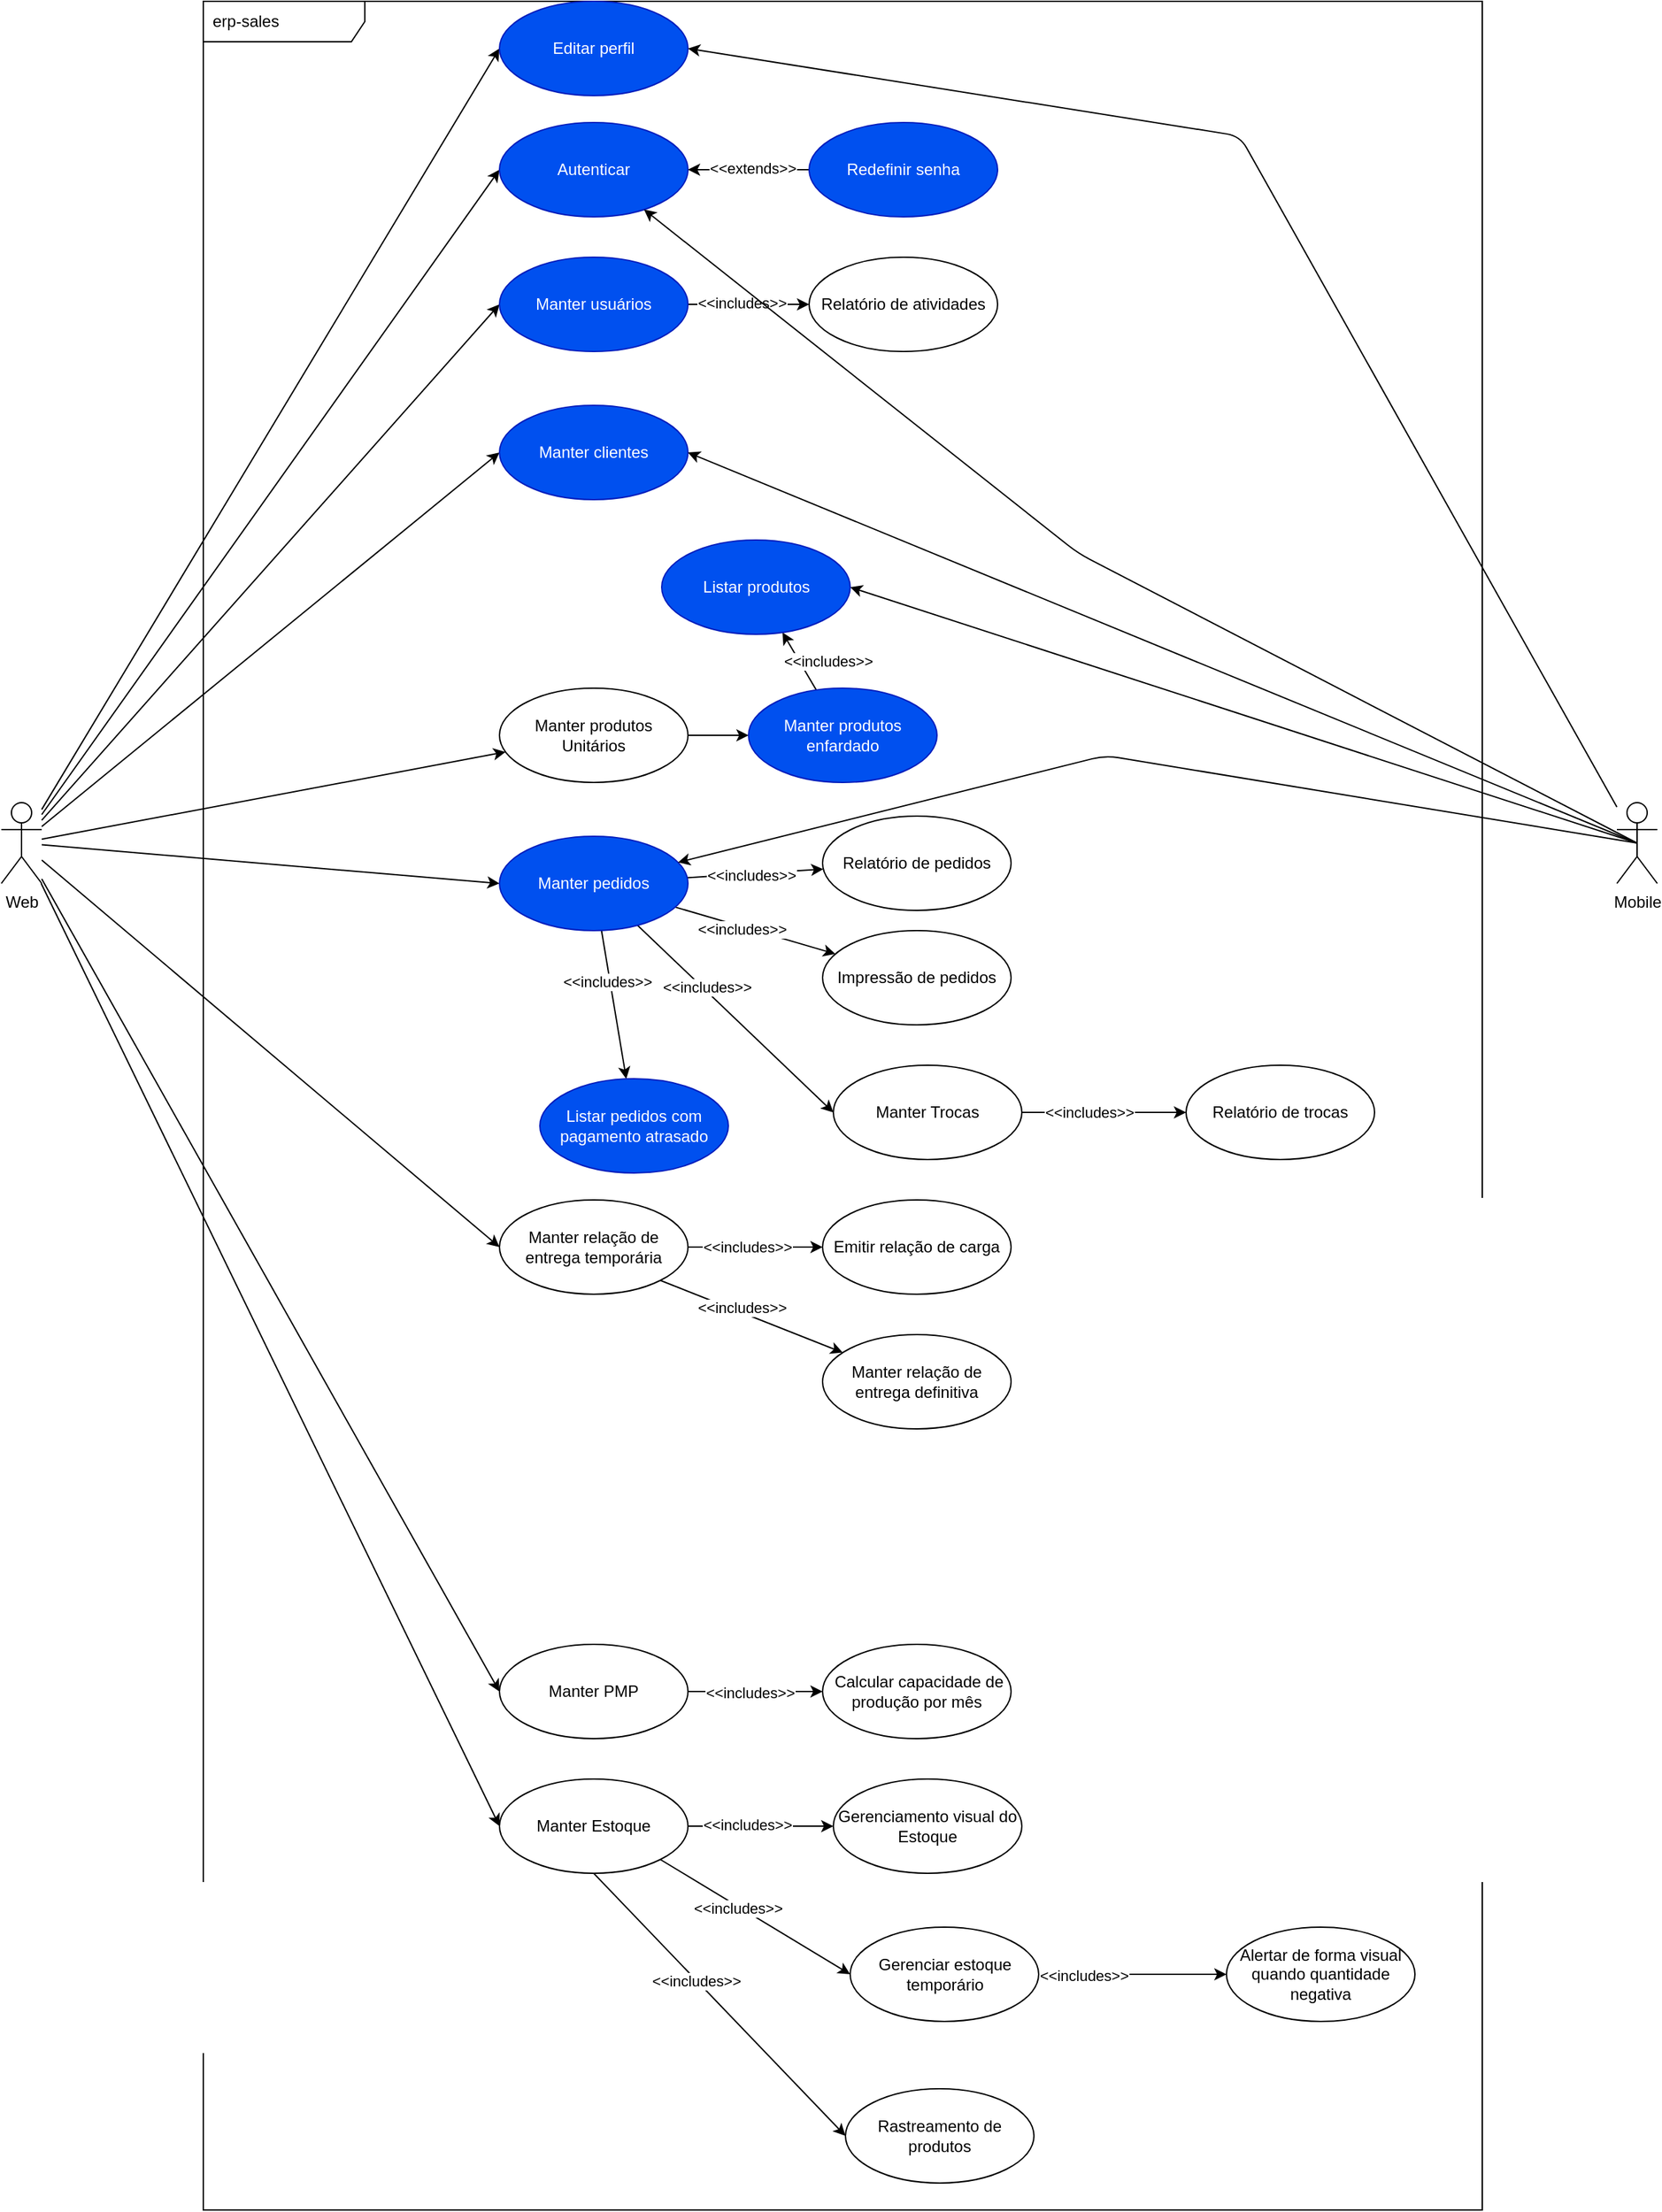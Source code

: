 <mxfile>
    <diagram id="Vpfu3FPoBB0EHiPbHwrK" name="Página-1">
        <mxGraphModel dx="832" dy="452" grid="1" gridSize="10" guides="1" tooltips="1" connect="1" arrows="1" fold="1" page="1" pageScale="1" pageWidth="827" pageHeight="1169" math="0" shadow="0">
            <root>
                <mxCell id="0"/>
                <mxCell id="1" parent="0"/>
                <mxCell id="2" value="erp-sales" style="shape=umlFrame;whiteSpace=wrap;html=1;width=120;height=30;boundedLbl=1;verticalAlign=middle;align=left;spacingLeft=5;" parent="1" vertex="1">
                    <mxGeometry x="210" y="10" width="950" height="1640" as="geometry"/>
                </mxCell>
                <mxCell id="42" style="edgeStyle=none;html=1;entryX=0;entryY=0.5;entryDx=0;entryDy=0;" parent="1" source="3" target="4" edge="1">
                    <mxGeometry relative="1" as="geometry"/>
                </mxCell>
                <mxCell id="43" style="edgeStyle=none;html=1;entryX=0;entryY=0.5;entryDx=0;entryDy=0;" parent="1" source="3" target="7" edge="1">
                    <mxGeometry relative="1" as="geometry"/>
                </mxCell>
                <mxCell id="44" style="edgeStyle=none;html=1;" parent="1" source="3" target="8" edge="1">
                    <mxGeometry relative="1" as="geometry"/>
                </mxCell>
                <mxCell id="45" style="edgeStyle=none;html=1;entryX=0;entryY=0.5;entryDx=0;entryDy=0;" parent="1" source="3" target="9" edge="1">
                    <mxGeometry relative="1" as="geometry"/>
                </mxCell>
                <mxCell id="59" style="edgeStyle=none;html=1;entryX=0;entryY=0.5;entryDx=0;entryDy=0;" parent="1" source="3" target="6" edge="1">
                    <mxGeometry relative="1" as="geometry"/>
                </mxCell>
                <mxCell id="60" style="edgeStyle=none;html=1;entryX=0;entryY=0.5;entryDx=0;entryDy=0;" parent="1" source="3" target="51" edge="1">
                    <mxGeometry relative="1" as="geometry"/>
                </mxCell>
                <mxCell id="64" style="edgeStyle=none;html=1;entryX=0;entryY=0.5;entryDx=0;entryDy=0;" parent="1" source="3" target="13" edge="1">
                    <mxGeometry relative="1" as="geometry"/>
                </mxCell>
                <mxCell id="66" style="edgeStyle=none;html=1;entryX=0;entryY=0.5;entryDx=0;entryDy=0;" parent="1" source="3" target="12" edge="1">
                    <mxGeometry relative="1" as="geometry"/>
                </mxCell>
                <mxCell id="71" style="edgeStyle=none;html=1;entryX=0;entryY=0.5;entryDx=0;entryDy=0;" parent="1" source="3" target="70" edge="1">
                    <mxGeometry relative="1" as="geometry"/>
                </mxCell>
                <mxCell id="3" value="Web" style="shape=umlActor;verticalLabelPosition=bottom;verticalAlign=top;html=1;" parent="1" vertex="1">
                    <mxGeometry x="60" y="605" width="30" height="60" as="geometry"/>
                </mxCell>
                <mxCell id="36" value="" style="edgeStyle=none;html=1;" parent="1" source="4" target="34" edge="1">
                    <mxGeometry relative="1" as="geometry"/>
                </mxCell>
                <mxCell id="37" value="&amp;lt;&amp;lt;includes&amp;gt;&amp;gt;" style="edgeLabel;html=1;align=center;verticalAlign=middle;resizable=0;points=[];" parent="36" vertex="1" connectable="0">
                    <mxGeometry x="-0.222" y="-1" relative="1" as="geometry">
                        <mxPoint x="5" y="-2" as="offset"/>
                    </mxGeometry>
                </mxCell>
                <mxCell id="4" value="Manter usuários" style="ellipse;whiteSpace=wrap;html=1;fillColor=#0050ef;fontColor=#ffffff;strokeColor=#001DBC;" parent="1" vertex="1">
                    <mxGeometry x="430" y="200" width="140" height="70" as="geometry"/>
                </mxCell>
                <mxCell id="6" value="Autenticar" style="ellipse;whiteSpace=wrap;html=1;fillColor=#0050ef;fontColor=#ffffff;strokeColor=#001DBC;" parent="1" vertex="1">
                    <mxGeometry x="430" y="100" width="140" height="70" as="geometry"/>
                </mxCell>
                <mxCell id="7" value="Manter clientes" style="ellipse;whiteSpace=wrap;html=1;fillColor=#0050ef;fontColor=#ffffff;strokeColor=#001DBC;" parent="1" vertex="1">
                    <mxGeometry x="430" y="310" width="140" height="70" as="geometry"/>
                </mxCell>
                <mxCell id="94" style="edgeStyle=none;html=1;fontFamily=Helvetica;fontSize=12;fontColor=rgb(240, 240, 240);" parent="1" source="105" target="93" edge="1">
                    <mxGeometry relative="1" as="geometry"/>
                </mxCell>
                <mxCell id="95" value="&amp;lt;&amp;lt;includes&amp;gt;&amp;gt;" style="edgeLabel;html=1;align=center;verticalAlign=middle;resizable=0;points=[];fontSize=11;fontFamily=Helvetica;fontColor=default;" parent="94" vertex="1" connectable="0">
                    <mxGeometry x="-0.439" y="-2" relative="1" as="geometry">
                        <mxPoint x="14" y="-9" as="offset"/>
                    </mxGeometry>
                </mxCell>
                <mxCell id="106" style="edgeStyle=none;html=1;" parent="1" source="8" target="105" edge="1">
                    <mxGeometry relative="1" as="geometry"/>
                </mxCell>
                <mxCell id="8" value="Manter produtos Unitários" style="ellipse;whiteSpace=wrap;html=1;" parent="1" vertex="1">
                    <mxGeometry x="430" y="520" width="140" height="70" as="geometry"/>
                </mxCell>
                <mxCell id="16" value="" style="edgeStyle=none;html=1;" parent="1" source="9" target="15" edge="1">
                    <mxGeometry relative="1" as="geometry"/>
                </mxCell>
                <mxCell id="17" value="&amp;lt;&amp;lt;includes&amp;gt;&amp;gt;" style="edgeLabel;html=1;align=center;verticalAlign=middle;resizable=0;points=[];" parent="16" vertex="1" connectable="0">
                    <mxGeometry x="-0.275" y="-1" relative="1" as="geometry">
                        <mxPoint x="11" y="-1" as="offset"/>
                    </mxGeometry>
                </mxCell>
                <mxCell id="47" style="edgeStyle=none;html=1;" parent="1" source="9" target="46" edge="1">
                    <mxGeometry relative="1" as="geometry"/>
                </mxCell>
                <mxCell id="48" value="&amp;lt;&amp;lt;includes&amp;gt;&amp;gt;" style="edgeLabel;html=1;align=center;verticalAlign=middle;resizable=0;points=[];" parent="47" vertex="1" connectable="0">
                    <mxGeometry x="-0.326" y="1" relative="1" as="geometry">
                        <mxPoint x="9" y="5" as="offset"/>
                    </mxGeometry>
                </mxCell>
                <mxCell id="74" style="edgeStyle=none;html=1;entryX=0;entryY=0.5;entryDx=0;entryDy=0;" parent="1" source="9" target="72" edge="1">
                    <mxGeometry relative="1" as="geometry"/>
                </mxCell>
                <mxCell id="75" value="&amp;lt;&amp;lt;includes&amp;gt;&amp;gt;" style="edgeLabel;html=1;align=center;verticalAlign=middle;resizable=0;points=[];" parent="74" vertex="1" connectable="0">
                    <mxGeometry x="-0.314" y="2" relative="1" as="geometry">
                        <mxPoint as="offset"/>
                    </mxGeometry>
                </mxCell>
                <mxCell id="103" style="edgeStyle=none;html=1;" parent="1" source="9" target="102" edge="1">
                    <mxGeometry relative="1" as="geometry"/>
                </mxCell>
                <mxCell id="104" value="&amp;lt;&amp;lt;includes&amp;gt;&amp;gt;" style="edgeLabel;html=1;align=center;verticalAlign=middle;resizable=0;points=[];" parent="103" vertex="1" connectable="0">
                    <mxGeometry x="-0.315" y="-2" relative="1" as="geometry">
                        <mxPoint as="offset"/>
                    </mxGeometry>
                </mxCell>
                <mxCell id="9" value="Manter pedidos" style="ellipse;whiteSpace=wrap;html=1;fillColor=#0050ef;fontColor=#ffffff;strokeColor=#001DBC;" parent="1" vertex="1">
                    <mxGeometry x="430" y="630" width="140" height="70" as="geometry"/>
                </mxCell>
                <mxCell id="33" value="" style="edgeStyle=none;html=1;" parent="1" source="12" target="32" edge="1">
                    <mxGeometry relative="1" as="geometry"/>
                </mxCell>
                <mxCell id="49" value="&amp;lt;&amp;lt;includes&amp;gt;&amp;gt;" style="edgeLabel;html=1;align=center;verticalAlign=middle;resizable=0;points=[];" parent="33" vertex="1" connectable="0">
                    <mxGeometry x="-0.34" y="-1" relative="1" as="geometry">
                        <mxPoint x="13" as="offset"/>
                    </mxGeometry>
                </mxCell>
                <mxCell id="12" value="Manter PMP" style="ellipse;whiteSpace=wrap;html=1;" parent="1" vertex="1">
                    <mxGeometry x="430" y="1230" width="140" height="70" as="geometry"/>
                </mxCell>
                <mxCell id="27" value="" style="edgeStyle=none;html=1;" parent="1" source="13" target="26" edge="1">
                    <mxGeometry relative="1" as="geometry"/>
                </mxCell>
                <mxCell id="28" value="&amp;lt;&amp;lt;includes&amp;gt;&amp;gt;" style="edgeLabel;html=1;align=center;verticalAlign=middle;resizable=0;points=[];" parent="27" vertex="1" connectable="0">
                    <mxGeometry x="-0.45" y="2" relative="1" as="geometry">
                        <mxPoint x="14" y="1" as="offset"/>
                    </mxGeometry>
                </mxCell>
                <mxCell id="13" value="Manter Estoque" style="ellipse;whiteSpace=wrap;html=1;" parent="1" vertex="1">
                    <mxGeometry x="430" y="1330" width="140" height="70" as="geometry"/>
                </mxCell>
                <mxCell id="31" value="" style="edgeStyle=none;html=1;" parent="1" edge="1">
                    <mxGeometry relative="1" as="geometry">
                        <mxPoint x="570" y="1385" as="sourcePoint"/>
                    </mxGeometry>
                </mxCell>
                <mxCell id="50" value="&amp;lt;&amp;lt;includes&amp;gt;&amp;gt;" style="edgeLabel;html=1;align=center;verticalAlign=middle;resizable=0;points=[];" parent="31" vertex="1" connectable="0">
                    <mxGeometry x="-0.463" relative="1" as="geometry">
                        <mxPoint x="20" as="offset"/>
                    </mxGeometry>
                </mxCell>
                <mxCell id="15" value="Relatório de pedidos" style="ellipse;whiteSpace=wrap;html=1;" parent="1" vertex="1">
                    <mxGeometry x="670" y="615" width="140" height="70" as="geometry"/>
                </mxCell>
                <mxCell id="26" value="Gerenciamento visual do Estoque" style="ellipse;whiteSpace=wrap;html=1;" parent="1" vertex="1">
                    <mxGeometry x="678" y="1330" width="140" height="70" as="geometry"/>
                </mxCell>
                <mxCell id="32" value="&amp;nbsp;Calcular capacidade de produção por mês" style="ellipse;whiteSpace=wrap;html=1;" parent="1" vertex="1">
                    <mxGeometry x="670" y="1230" width="140" height="70" as="geometry"/>
                </mxCell>
                <mxCell id="34" value="Relatório de atividades" style="ellipse;whiteSpace=wrap;html=1;" parent="1" vertex="1">
                    <mxGeometry x="660" y="200" width="140" height="70" as="geometry"/>
                </mxCell>
                <mxCell id="46" value="Impressão de pedidos" style="ellipse;whiteSpace=wrap;html=1;" parent="1" vertex="1">
                    <mxGeometry x="670" y="700" width="140" height="70" as="geometry"/>
                </mxCell>
                <mxCell id="54" style="edgeStyle=none;html=1;" parent="1" source="51" target="53" edge="1">
                    <mxGeometry relative="1" as="geometry"/>
                </mxCell>
                <mxCell id="55" value="&amp;lt;&amp;lt;includes&amp;gt;&amp;gt;" style="edgeLabel;html=1;align=center;verticalAlign=middle;resizable=0;points=[];" parent="54" vertex="1" connectable="0">
                    <mxGeometry x="-0.323" y="-1" relative="1" as="geometry">
                        <mxPoint x="10" y="-1" as="offset"/>
                    </mxGeometry>
                </mxCell>
                <mxCell id="79" style="edgeStyle=none;html=1;exitX=1;exitY=1;exitDx=0;exitDy=0;" parent="1" source="51" target="78" edge="1">
                    <mxGeometry relative="1" as="geometry"/>
                </mxCell>
                <mxCell id="80" value="&amp;lt;&amp;lt;includes&amp;gt;&amp;gt;" style="edgeLabel;html=1;align=center;verticalAlign=middle;resizable=0;points=[];" parent="79" vertex="1" connectable="0">
                    <mxGeometry x="-0.442" y="2" relative="1" as="geometry">
                        <mxPoint x="22" y="7" as="offset"/>
                    </mxGeometry>
                </mxCell>
                <mxCell id="51" value="Manter relação de entrega temporária" style="ellipse;whiteSpace=wrap;html=1;" parent="1" vertex="1">
                    <mxGeometry x="430" y="900" width="140" height="70" as="geometry"/>
                </mxCell>
                <mxCell id="53" value="Emitir relação de carga" style="ellipse;whiteSpace=wrap;html=1;" parent="1" vertex="1">
                    <mxGeometry x="670" y="900" width="140" height="70" as="geometry"/>
                </mxCell>
                <mxCell id="57" value="" style="edgeStyle=none;html=1;exitX=0;exitY=0.5;exitDx=0;exitDy=0;" parent="1" source="56" target="6" edge="1">
                    <mxGeometry relative="1" as="geometry">
                        <mxPoint x="650" y="130" as="sourcePoint"/>
                    </mxGeometry>
                </mxCell>
                <mxCell id="58" value="&amp;lt;&amp;lt;extends&amp;gt;&amp;gt;" style="edgeLabel;html=1;align=center;verticalAlign=middle;resizable=0;points=[];" parent="57" vertex="1" connectable="0">
                    <mxGeometry x="-0.356" y="1" relative="1" as="geometry">
                        <mxPoint x="-13" y="-2" as="offset"/>
                    </mxGeometry>
                </mxCell>
                <mxCell id="56" value="Redefinir senha" style="ellipse;whiteSpace=wrap;html=1;fillColor=#0050ef;fontColor=#ffffff;strokeColor=#001DBC;" parent="1" vertex="1">
                    <mxGeometry x="660" y="100" width="140" height="70" as="geometry"/>
                </mxCell>
                <mxCell id="82" value="" style="edgeStyle=none;html=1;" parent="1" edge="1">
                    <mxGeometry relative="1" as="geometry">
                        <mxPoint x="810" y="1065" as="sourcePoint"/>
                    </mxGeometry>
                </mxCell>
                <mxCell id="70" value="Editar perfil" style="ellipse;whiteSpace=wrap;html=1;fillColor=#0050ef;fontColor=#ffffff;strokeColor=#001DBC;" parent="1" vertex="1">
                    <mxGeometry x="430" y="10" width="140" height="70" as="geometry"/>
                </mxCell>
                <mxCell id="76" value="" style="edgeStyle=none;html=1;" parent="1" source="72" target="73" edge="1">
                    <mxGeometry relative="1" as="geometry"/>
                </mxCell>
                <mxCell id="77" value="&amp;lt;&amp;lt;includes&amp;gt;&amp;gt;" style="edgeLabel;html=1;align=center;verticalAlign=middle;resizable=0;points=[];" parent="76" vertex="1" connectable="0">
                    <mxGeometry x="-0.278" relative="1" as="geometry">
                        <mxPoint x="6" as="offset"/>
                    </mxGeometry>
                </mxCell>
                <mxCell id="72" value="Manter Trocas" style="ellipse;whiteSpace=wrap;html=1;" parent="1" vertex="1">
                    <mxGeometry x="678" y="800" width="140" height="70" as="geometry"/>
                </mxCell>
                <mxCell id="73" value="Relatório de trocas" style="ellipse;whiteSpace=wrap;html=1;" parent="1" vertex="1">
                    <mxGeometry x="940" y="800" width="140" height="70" as="geometry"/>
                </mxCell>
                <mxCell id="78" value="Manter relação de entrega definitiva" style="ellipse;whiteSpace=wrap;html=1;" parent="1" vertex="1">
                    <mxGeometry x="670" y="1000" width="140" height="70" as="geometry"/>
                </mxCell>
                <mxCell id="83" style="edgeStyle=none;html=1;exitX=1;exitY=1;exitDx=0;exitDy=0;entryX=0;entryY=0.5;entryDx=0;entryDy=0;" parent="1" source="13" target="85" edge="1">
                    <mxGeometry relative="1" as="geometry">
                        <mxPoint x="569.997" y="1550.251" as="sourcePoint"/>
                    </mxGeometry>
                </mxCell>
                <mxCell id="84" value="&amp;lt;&amp;lt;includes&amp;gt;&amp;gt;" style="edgeLabel;html=1;align=center;verticalAlign=middle;resizable=0;points=[];" parent="83" vertex="1" connectable="0">
                    <mxGeometry x="-0.183" y="-1" relative="1" as="geometry">
                        <mxPoint as="offset"/>
                    </mxGeometry>
                </mxCell>
                <mxCell id="87" style="edgeStyle=none;html=1;exitX=1;exitY=0.5;exitDx=0;exitDy=0;entryX=0;entryY=0.5;entryDx=0;entryDy=0;" parent="1" source="85" target="86" edge="1">
                    <mxGeometry relative="1" as="geometry"/>
                </mxCell>
                <mxCell id="88" value="&amp;lt;&amp;lt;includes&amp;gt;&amp;gt;" style="edgeLabel;html=1;align=center;verticalAlign=middle;resizable=0;points=[];" parent="87" vertex="1" connectable="0">
                    <mxGeometry x="-0.534" y="-1" relative="1" as="geometry">
                        <mxPoint x="1" as="offset"/>
                    </mxGeometry>
                </mxCell>
                <mxCell id="85" value="Gerenciar estoque temporário" style="ellipse;whiteSpace=wrap;html=1;" parent="1" vertex="1">
                    <mxGeometry x="690.5" y="1440" width="140" height="70" as="geometry"/>
                </mxCell>
                <mxCell id="86" value="Alertar de forma visual quando quantidade negativa" style="ellipse;whiteSpace=wrap;html=1;" parent="1" vertex="1">
                    <mxGeometry x="970" y="1440" width="140" height="70" as="geometry"/>
                </mxCell>
                <mxCell id="90" style="edgeStyle=none;html=1;fontFamily=Helvetica;fontSize=12;fontColor=rgb(240, 240, 240);exitX=0.5;exitY=0.5;exitDx=0;exitDy=0;exitPerimeter=0;" parent="1" source="M2-9PNbFp-CF4zyXc2WS-96" target="6" edge="1">
                    <mxGeometry relative="1" as="geometry">
                        <Array as="points">
                            <mxPoint x="860" y="420"/>
                        </Array>
                        <mxPoint x="1250" y="631.852" as="sourcePoint"/>
                    </mxGeometry>
                </mxCell>
                <mxCell id="91" style="edgeStyle=none;html=1;entryX=1;entryY=0.5;entryDx=0;entryDy=0;fontFamily=Helvetica;fontSize=12;fontColor=rgb(240, 240, 240);exitX=0.5;exitY=0.5;exitDx=0;exitDy=0;exitPerimeter=0;" parent="1" source="M2-9PNbFp-CF4zyXc2WS-96" target="7" edge="1">
                    <mxGeometry relative="1" as="geometry">
                        <mxPoint x="1250" y="633.633" as="sourcePoint"/>
                    </mxGeometry>
                </mxCell>
                <mxCell id="92" style="edgeStyle=none;html=1;fontFamily=Helvetica;fontSize=12;fontColor=rgb(240, 240, 240);exitX=0.5;exitY=0.5;exitDx=0;exitDy=0;exitPerimeter=0;" parent="1" source="M2-9PNbFp-CF4zyXc2WS-96" target="9" edge="1">
                    <mxGeometry relative="1" as="geometry">
                        <Array as="points">
                            <mxPoint x="880" y="570"/>
                        </Array>
                        <mxPoint x="1250" y="637.273" as="sourcePoint"/>
                    </mxGeometry>
                </mxCell>
                <mxCell id="96" style="edgeStyle=none;html=1;entryX=1;entryY=0.5;entryDx=0;entryDy=0;fontFamily=Helvetica;fontSize=12;fontColor=rgb(240, 240, 240);exitX=0.5;exitY=0.5;exitDx=0;exitDy=0;exitPerimeter=0;" parent="1" source="M2-9PNbFp-CF4zyXc2WS-96" target="93" edge="1">
                    <mxGeometry relative="1" as="geometry">
                        <mxPoint x="1250" y="635" as="sourcePoint"/>
                    </mxGeometry>
                </mxCell>
                <mxCell id="93" value="Listar produtos" style="ellipse;whiteSpace=wrap;html=1;fillColor=#0050ef;fontColor=#ffffff;strokeColor=#001DBC;" parent="1" vertex="1">
                    <mxGeometry x="550.5" y="410" width="140" height="70" as="geometry"/>
                </mxCell>
                <mxCell id="98" style="edgeStyle=none;html=1;entryX=1;entryY=0.5;entryDx=0;entryDy=0;" parent="1" source="M2-9PNbFp-CF4zyXc2WS-96" target="70" edge="1">
                    <mxGeometry relative="1" as="geometry">
                        <Array as="points">
                            <mxPoint x="980" y="110"/>
                        </Array>
                    </mxGeometry>
                </mxCell>
                <mxCell id="M2-9PNbFp-CF4zyXc2WS-96" value="Mobile" style="shape=umlActor;verticalLabelPosition=bottom;verticalAlign=top;html=1;" parent="1" vertex="1">
                    <mxGeometry x="1260" y="605" width="30" height="60" as="geometry"/>
                </mxCell>
                <mxCell id="99" style="edgeStyle=none;html=1;exitX=0.5;exitY=1;exitDx=0;exitDy=0;entryX=0;entryY=0.5;entryDx=0;entryDy=0;" parent="1" source="13" target="101" edge="1">
                    <mxGeometry relative="1" as="geometry">
                        <mxPoint x="685.5" y="1490" as="sourcePoint"/>
                    </mxGeometry>
                </mxCell>
                <mxCell id="100" value="&amp;lt;&amp;lt;includes&amp;gt;&amp;gt;" style="edgeLabel;html=1;align=center;verticalAlign=middle;resizable=0;points=[];" parent="99" vertex="1" connectable="0">
                    <mxGeometry x="-0.4" relative="1" as="geometry">
                        <mxPoint x="20" y="21" as="offset"/>
                    </mxGeometry>
                </mxCell>
                <mxCell id="101" value="Rastreamento de produtos" style="ellipse;whiteSpace=wrap;html=1;" parent="1" vertex="1">
                    <mxGeometry x="687" y="1560" width="140" height="70" as="geometry"/>
                </mxCell>
                <mxCell id="102" value="Listar pedidos com pagamento atrasado" style="ellipse;whiteSpace=wrap;html=1;fillColor=#0050ef;fontColor=#ffffff;strokeColor=#001DBC;" parent="1" vertex="1">
                    <mxGeometry x="460" y="810" width="140" height="70" as="geometry"/>
                </mxCell>
                <mxCell id="105" value="Manter produtos enfardado" style="ellipse;whiteSpace=wrap;html=1;fillColor=#0050ef;fontColor=#ffffff;strokeColor=#001DBC;" parent="1" vertex="1">
                    <mxGeometry x="615" y="520" width="140" height="70" as="geometry"/>
                </mxCell>
            </root>
        </mxGraphModel>
    </diagram>
</mxfile>